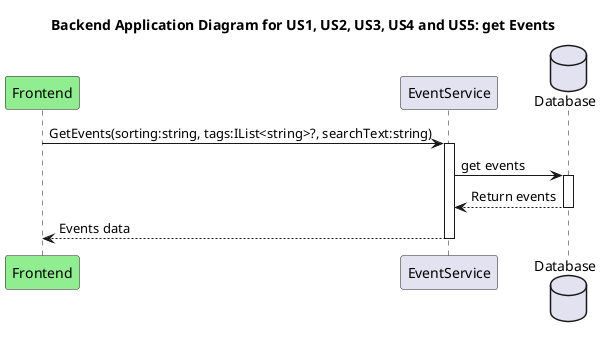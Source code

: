 @startuml "System sequence diagram for US1, and US2"
title Backend Application Diagram for US1, US2, US3, US4 and US5: get Events
participant "Frontend" as fe #LightGreen
participant "EventService" as EventService
database Database



fe ->  EventService: GetEvents(sorting:string, tags:IList<string>?, searchText:string)
activate EventService
EventService -> Database: get events
activate Database
Database --> EventService: Return events
deactivate Database
EventService -->  fe: Events data
deactivate EventService
@enduml
